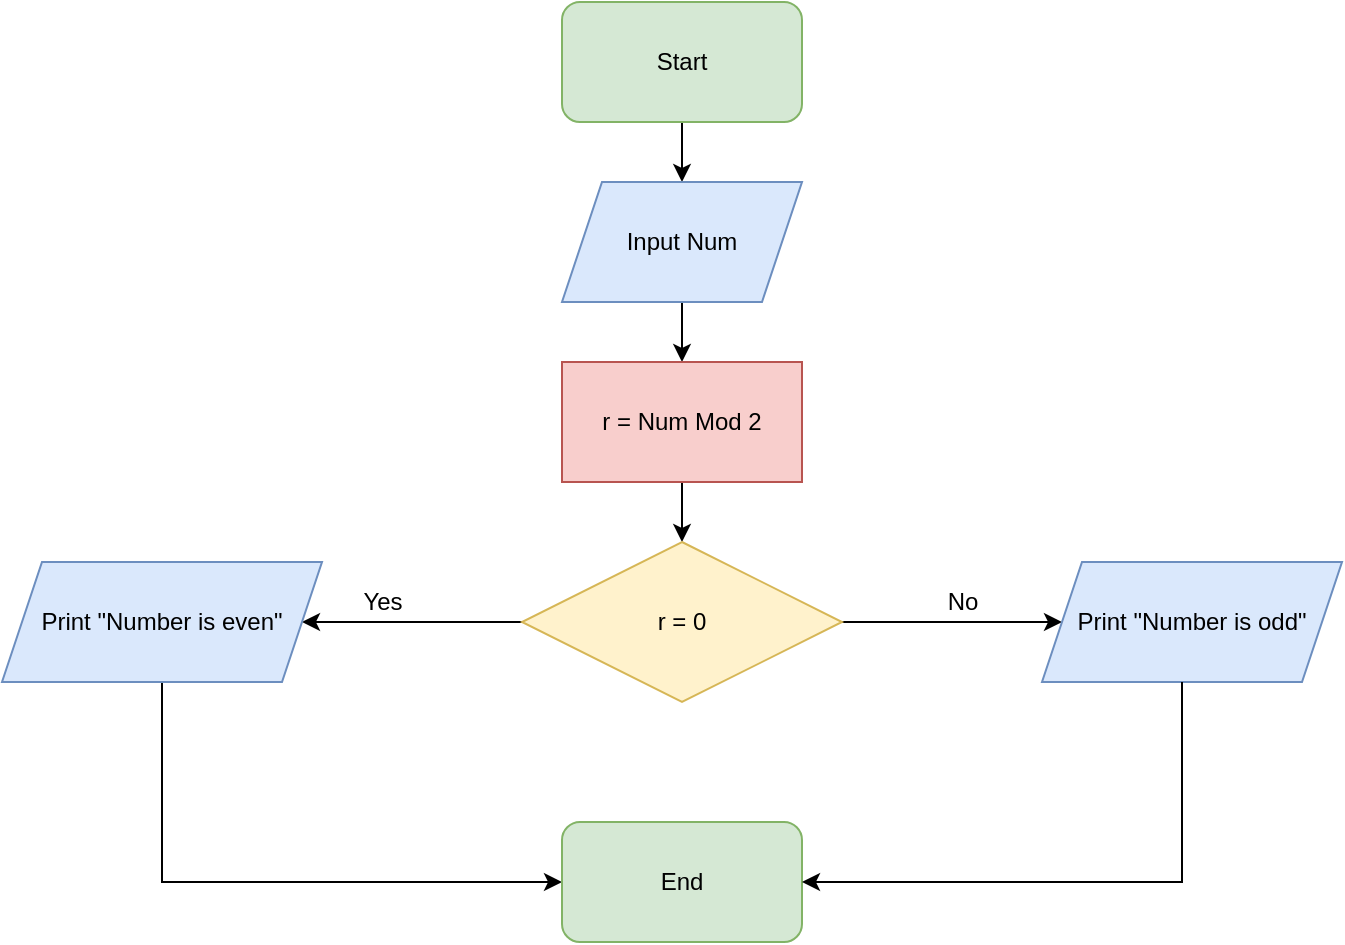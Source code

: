 <mxfile version="17.1.2" type="github">
  <diagram id="C5RBs43oDa-KdzZeNtuy" name="Page-1">
    <mxGraphModel dx="1117" dy="600" grid="1" gridSize="10" guides="1" tooltips="1" connect="1" arrows="1" fold="1" page="1" pageScale="1" pageWidth="827" pageHeight="1169" math="0" shadow="0">
      <root>
        <mxCell id="WIyWlLk6GJQsqaUBKTNV-0" />
        <mxCell id="WIyWlLk6GJQsqaUBKTNV-1" parent="WIyWlLk6GJQsqaUBKTNV-0" />
        <mxCell id="f3xlX-Rbldaew8a3dG-a-3" value="" style="edgeStyle=orthogonalEdgeStyle;rounded=0;orthogonalLoop=1;jettySize=auto;html=1;" edge="1" parent="WIyWlLk6GJQsqaUBKTNV-1" source="f3xlX-Rbldaew8a3dG-a-0" target="f3xlX-Rbldaew8a3dG-a-1">
          <mxGeometry relative="1" as="geometry" />
        </mxCell>
        <mxCell id="f3xlX-Rbldaew8a3dG-a-0" value="Start" style="rounded=1;whiteSpace=wrap;html=1;fillColor=#d5e8d4;strokeColor=#82b366;" vertex="1" parent="WIyWlLk6GJQsqaUBKTNV-1">
          <mxGeometry x="340" y="50" width="120" height="60" as="geometry" />
        </mxCell>
        <mxCell id="f3xlX-Rbldaew8a3dG-a-5" value="" style="edgeStyle=orthogonalEdgeStyle;rounded=0;orthogonalLoop=1;jettySize=auto;html=1;" edge="1" parent="WIyWlLk6GJQsqaUBKTNV-1" source="f3xlX-Rbldaew8a3dG-a-1" target="f3xlX-Rbldaew8a3dG-a-4">
          <mxGeometry relative="1" as="geometry" />
        </mxCell>
        <mxCell id="f3xlX-Rbldaew8a3dG-a-1" value="Input Num" style="shape=parallelogram;perimeter=parallelogramPerimeter;whiteSpace=wrap;html=1;fixedSize=1;fillColor=#dae8fc;strokeColor=#6c8ebf;" vertex="1" parent="WIyWlLk6GJQsqaUBKTNV-1">
          <mxGeometry x="340" y="140" width="120" height="60" as="geometry" />
        </mxCell>
        <mxCell id="f3xlX-Rbldaew8a3dG-a-7" value="" style="edgeStyle=orthogonalEdgeStyle;rounded=0;orthogonalLoop=1;jettySize=auto;html=1;" edge="1" parent="WIyWlLk6GJQsqaUBKTNV-1" source="f3xlX-Rbldaew8a3dG-a-4" target="f3xlX-Rbldaew8a3dG-a-6">
          <mxGeometry relative="1" as="geometry" />
        </mxCell>
        <mxCell id="f3xlX-Rbldaew8a3dG-a-4" value="r = Num Mod 2" style="whiteSpace=wrap;html=1;fillColor=#f8cecc;strokeColor=#b85450;" vertex="1" parent="WIyWlLk6GJQsqaUBKTNV-1">
          <mxGeometry x="340" y="230" width="120" height="60" as="geometry" />
        </mxCell>
        <mxCell id="f3xlX-Rbldaew8a3dG-a-9" value="" style="edgeStyle=orthogonalEdgeStyle;rounded=0;orthogonalLoop=1;jettySize=auto;html=1;" edge="1" parent="WIyWlLk6GJQsqaUBKTNV-1" source="f3xlX-Rbldaew8a3dG-a-6" target="f3xlX-Rbldaew8a3dG-a-8">
          <mxGeometry relative="1" as="geometry" />
        </mxCell>
        <mxCell id="f3xlX-Rbldaew8a3dG-a-11" value="" style="edgeStyle=orthogonalEdgeStyle;rounded=0;orthogonalLoop=1;jettySize=auto;html=1;" edge="1" parent="WIyWlLk6GJQsqaUBKTNV-1" source="f3xlX-Rbldaew8a3dG-a-6" target="f3xlX-Rbldaew8a3dG-a-10">
          <mxGeometry relative="1" as="geometry" />
        </mxCell>
        <mxCell id="f3xlX-Rbldaew8a3dG-a-6" value="r = 0" style="rhombus;whiteSpace=wrap;html=1;fillColor=#fff2cc;strokeColor=#d6b656;" vertex="1" parent="WIyWlLk6GJQsqaUBKTNV-1">
          <mxGeometry x="320" y="320" width="160" height="80" as="geometry" />
        </mxCell>
        <mxCell id="f3xlX-Rbldaew8a3dG-a-15" value="" style="edgeStyle=orthogonalEdgeStyle;rounded=0;orthogonalLoop=1;jettySize=auto;html=1;" edge="1" parent="WIyWlLk6GJQsqaUBKTNV-1" source="f3xlX-Rbldaew8a3dG-a-8" target="f3xlX-Rbldaew8a3dG-a-14">
          <mxGeometry relative="1" as="geometry">
            <Array as="points">
              <mxPoint x="140" y="490" />
            </Array>
          </mxGeometry>
        </mxCell>
        <mxCell id="f3xlX-Rbldaew8a3dG-a-8" value="Print &quot;Number is even&quot;" style="shape=parallelogram;perimeter=parallelogramPerimeter;whiteSpace=wrap;html=1;fixedSize=1;fillColor=#dae8fc;strokeColor=#6c8ebf;" vertex="1" parent="WIyWlLk6GJQsqaUBKTNV-1">
          <mxGeometry x="60" y="330" width="160" height="60" as="geometry" />
        </mxCell>
        <mxCell id="f3xlX-Rbldaew8a3dG-a-10" value="Print &quot;Number is odd&quot;" style="shape=parallelogram;perimeter=parallelogramPerimeter;whiteSpace=wrap;html=1;fixedSize=1;fillColor=#dae8fc;strokeColor=#6c8ebf;" vertex="1" parent="WIyWlLk6GJQsqaUBKTNV-1">
          <mxGeometry x="580" y="330" width="150" height="60" as="geometry" />
        </mxCell>
        <mxCell id="f3xlX-Rbldaew8a3dG-a-12" value="Yes" style="text;html=1;align=center;verticalAlign=middle;resizable=0;points=[];autosize=1;strokeColor=none;fillColor=none;" vertex="1" parent="WIyWlLk6GJQsqaUBKTNV-1">
          <mxGeometry x="230" y="340" width="40" height="20" as="geometry" />
        </mxCell>
        <mxCell id="f3xlX-Rbldaew8a3dG-a-13" value="No" style="text;html=1;align=center;verticalAlign=middle;resizable=0;points=[];autosize=1;strokeColor=none;fillColor=none;" vertex="1" parent="WIyWlLk6GJQsqaUBKTNV-1">
          <mxGeometry x="525" y="340" width="30" height="20" as="geometry" />
        </mxCell>
        <mxCell id="f3xlX-Rbldaew8a3dG-a-14" value="End" style="rounded=1;whiteSpace=wrap;html=1;fillColor=#d5e8d4;strokeColor=#82b366;" vertex="1" parent="WIyWlLk6GJQsqaUBKTNV-1">
          <mxGeometry x="340" y="460" width="120" height="60" as="geometry" />
        </mxCell>
        <mxCell id="f3xlX-Rbldaew8a3dG-a-19" value="" style="edgeStyle=orthogonalEdgeStyle;rounded=0;orthogonalLoop=1;jettySize=auto;html=1;" edge="1" parent="WIyWlLk6GJQsqaUBKTNV-1" target="f3xlX-Rbldaew8a3dG-a-14">
          <mxGeometry relative="1" as="geometry">
            <mxPoint x="650" y="390" as="sourcePoint" />
            <mxPoint x="850" y="490" as="targetPoint" />
            <Array as="points">
              <mxPoint x="650" y="490" />
            </Array>
          </mxGeometry>
        </mxCell>
      </root>
    </mxGraphModel>
  </diagram>
</mxfile>
